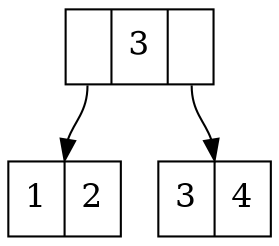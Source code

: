 
digraph g {
node [
fontsize = "16"
shape = "record"
];

 x [label="<c>|3|<d>"]; 
 x:c -> c:n; 
 x:d -> d:n; 
 c [label="1|2"]; 
 d [label="3|4"]; 

}
